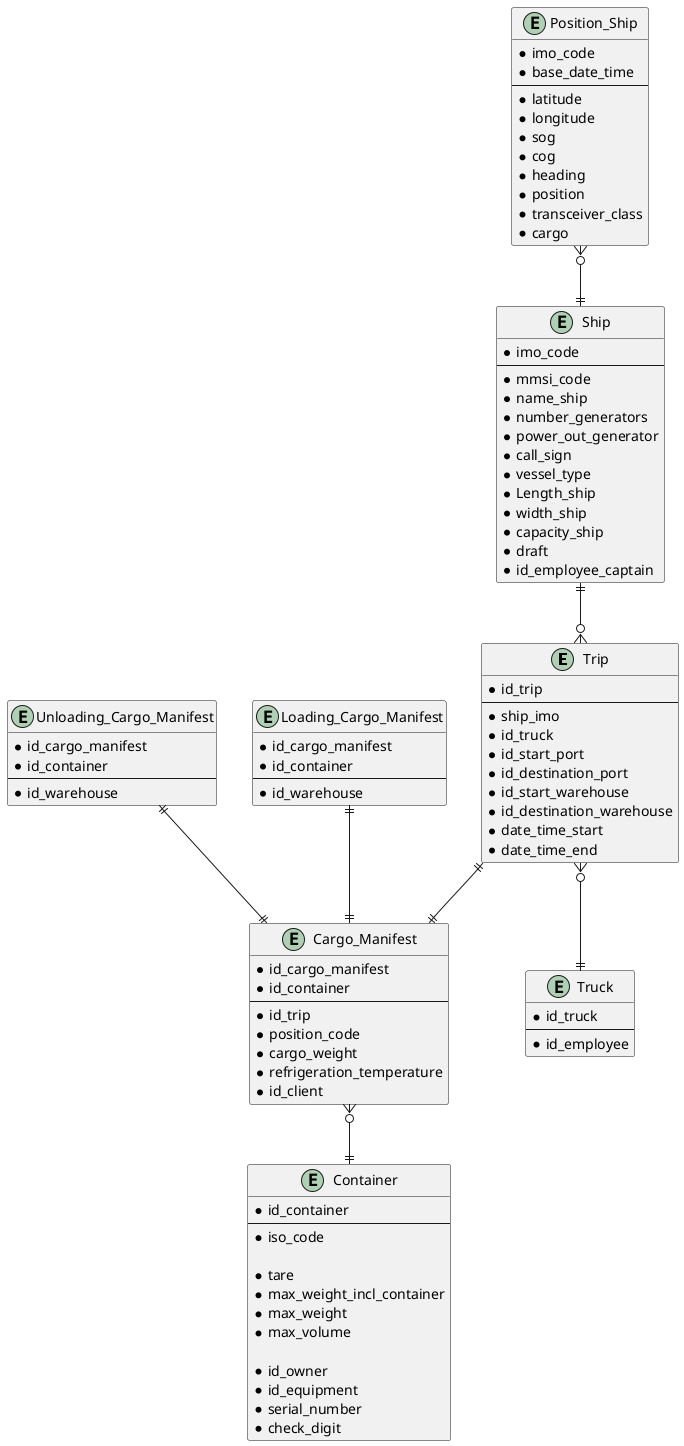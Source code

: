 @startuml
'https://plantuml.com/class-diagram

entity Trip {
* id_trip
--
* ship_imo
* id_truck
* id_start_port
* id_destination_port
* id_start_warehouse
* id_destination_warehouse
* date_time_start
* date_time_end
}

entity Container {
* id_container
--
* iso_code

* tare
* max_weight_incl_container
* max_weight
* max_volume

* id_owner
* id_equipment
* serial_number
* check_digit
}
entity Cargo_Manifest {
* id_cargo_manifest
* id_container
--
* id_trip
* position_code
* cargo_weight
* refrigeration_temperature
* id_client
}

entity Unloading_Cargo_Manifest {
* id_cargo_manifest
* id_container
--
* id_warehouse
}

entity Loading_Cargo_Manifest {
* id_cargo_manifest
* id_container
--
* id_warehouse
}

entity Truck {
* id_truck
--
* id_employee
}

entity Ship {
* imo_code
--
* mmsi_code
* name_ship
* number_generators
* power_out_generator
* call_sign
* vessel_type
* Length_ship
* width_ship
* capacity_ship
* draft
* id_employee_captain
}

entity Position_Ship {
* imo_code
* base_date_time
--
* latitude
* longitude
* sog
* cog
* heading
* position
* transceiver_class
* cargo
}


Trip ||--|| Cargo_Manifest
Cargo_Manifest }o--|| Container
Position_Ship }o--|| Ship
Trip }o--|| Truck
Ship ||--o{ Trip
Unloading_Cargo_Manifest ||--|| Cargo_Manifest
Loading_Cargo_Manifest ||--|| Cargo_Manifest


@enduml